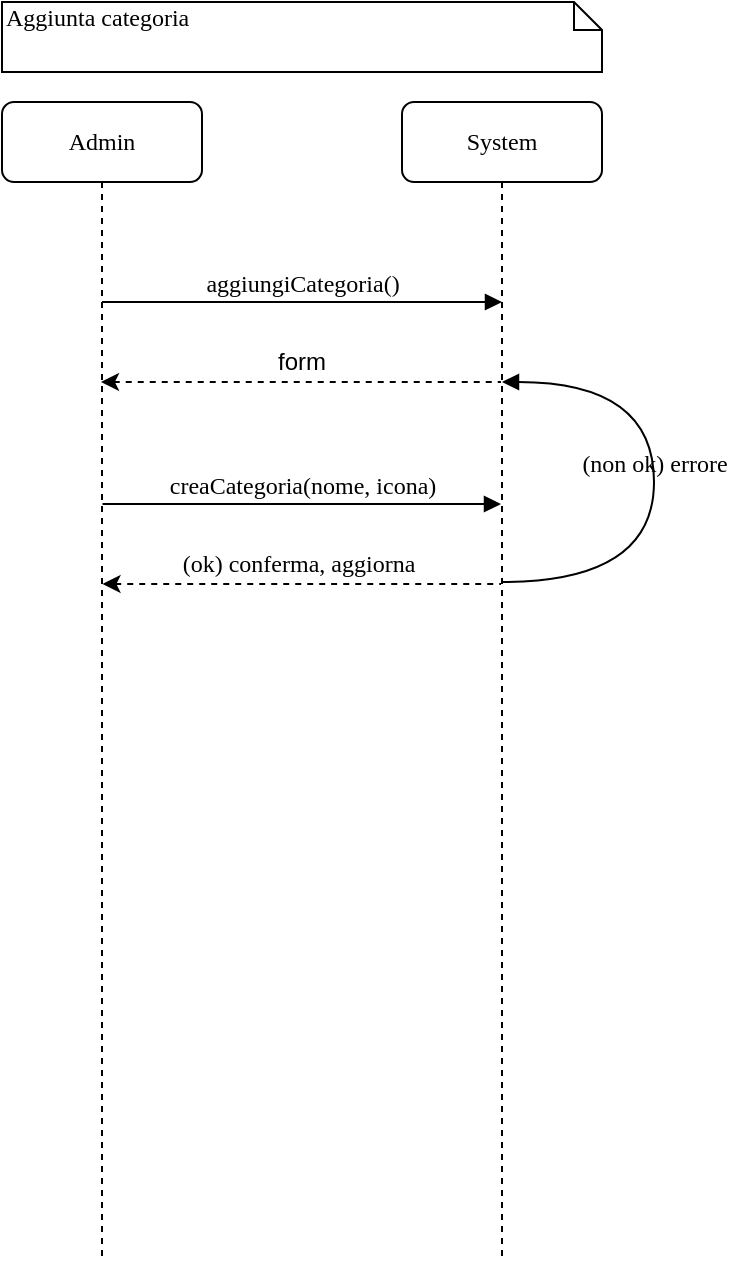 <mxfile version="14.6.13" type="device"><diagram name="Page-1" id="13e1069c-82ec-6db2-03f1-153e76fe0fe0"><mxGraphModel dx="1422" dy="822" grid="1" gridSize="10" guides="1" tooltips="1" connect="1" arrows="1" fold="1" page="1" pageScale="1" pageWidth="1100" pageHeight="850" background="#ffffff" math="0" shadow="0"><root><mxCell id="0"/><mxCell id="1" parent="0"/><mxCell id="AfuzP4zfiWRZd6CFFCt3-1" value="System" style="shape=umlLifeline;perimeter=lifelinePerimeter;whiteSpace=wrap;html=1;container=1;collapsible=0;recursiveResize=0;outlineConnect=0;rounded=1;shadow=0;comic=0;labelBackgroundColor=none;strokeWidth=1;fontFamily=Verdana;fontSize=12;align=center;" vertex="1" parent="1"><mxGeometry x="600" y="90" width="100" height="580" as="geometry"/></mxCell><mxCell id="AfuzP4zfiWRZd6CFFCt3-2" value="Admin" style="shape=umlLifeline;perimeter=lifelinePerimeter;whiteSpace=wrap;html=1;container=1;collapsible=0;recursiveResize=0;outlineConnect=0;rounded=1;shadow=0;comic=0;labelBackgroundColor=none;strokeWidth=1;fontFamily=Verdana;fontSize=12;align=center;" vertex="1" parent="1"><mxGeometry x="400" y="90" width="100" height="580" as="geometry"/></mxCell><mxCell id="AfuzP4zfiWRZd6CFFCt3-3" value="aggiungiCategoria()" style="html=1;verticalAlign=bottom;endArrow=block;entryX=0.5;entryY=0.172;labelBackgroundColor=none;fontFamily=Verdana;fontSize=12;edgeStyle=elbowEdgeStyle;elbow=vertical;entryDx=0;entryDy=0;entryPerimeter=0;" edge="1" parent="1" source="AfuzP4zfiWRZd6CFFCt3-2" target="AfuzP4zfiWRZd6CFFCt3-1"><mxGeometry relative="1" as="geometry"><mxPoint x="455" y="190" as="sourcePoint"/><mxPoint x="585" y="190" as="targetPoint"/></mxGeometry></mxCell><mxCell id="AfuzP4zfiWRZd6CFFCt3-4" value="Aggiunta categoria" style="shape=note;whiteSpace=wrap;html=1;size=14;verticalAlign=top;align=left;spacingTop=-6;rounded=0;shadow=0;comic=0;labelBackgroundColor=none;strokeWidth=1;fontFamily=Verdana;fontSize=12" vertex="1" parent="1"><mxGeometry x="400" y="40" width="300" height="35" as="geometry"/></mxCell><mxCell id="AfuzP4zfiWRZd6CFFCt3-5" value="" style="endArrow=none;dashed=1;html=1;startArrow=classic;startFill=1;" edge="1" parent="1" target="AfuzP4zfiWRZd6CFFCt3-1"><mxGeometry width="50" height="50" relative="1" as="geometry"><mxPoint x="449.5" y="230" as="sourcePoint"/><mxPoint x="609.5" y="230" as="targetPoint"/><Array as="points"><mxPoint x="560" y="230"/></Array></mxGeometry></mxCell><mxCell id="AfuzP4zfiWRZd6CFFCt3-6" value="" style="endArrow=none;dashed=1;html=1;startArrow=classic;startFill=1;" edge="1" parent="1"><mxGeometry width="50" height="50" relative="1" as="geometry"><mxPoint x="450.25" y="331" as="sourcePoint"/><mxPoint x="649.5" y="331" as="targetPoint"/><Array as="points"><mxPoint x="540.25" y="331"/><mxPoint x="560.75" y="331"/></Array></mxGeometry></mxCell><mxCell id="AfuzP4zfiWRZd6CFFCt3-7" value="(ok) conferma, aggiorna" style="edgeLabel;html=1;align=center;verticalAlign=middle;resizable=0;points=[];fontSize=12;fontFamily=Verdana;" vertex="1" connectable="0" parent="AfuzP4zfiWRZd6CFFCt3-6"><mxGeometry x="-0.1" y="3" relative="1" as="geometry"><mxPoint x="7.75" y="-7" as="offset"/></mxGeometry></mxCell><mxCell id="AfuzP4zfiWRZd6CFFCt3-8" value="form" style="text;html=1;strokeColor=none;fillColor=none;align=center;verticalAlign=middle;whiteSpace=wrap;rounded=0;" vertex="1" parent="1"><mxGeometry x="530" y="210" width="40" height="20" as="geometry"/></mxCell><mxCell id="AfuzP4zfiWRZd6CFFCt3-9" value="creaCategoria(nome, icona)" style="html=1;verticalAlign=bottom;endArrow=block;labelBackgroundColor=none;fontFamily=Verdana;fontSize=12;edgeStyle=elbowEdgeStyle;elbow=vertical;" edge="1" parent="1"><mxGeometry x="0.001" relative="1" as="geometry"><mxPoint x="450.25" y="291" as="sourcePoint"/><mxPoint x="649.5" y="291" as="targetPoint"/><Array as="points"><mxPoint x="520" y="291"/><mxPoint x="580.25" y="291"/><mxPoint x="580.25" y="281"/><mxPoint x="580.25" y="271"/></Array><mxPoint as="offset"/></mxGeometry></mxCell><mxCell id="AfuzP4zfiWRZd6CFFCt3-10" value="(non ok) errore" style="html=1;verticalAlign=bottom;endArrow=block;labelBackgroundColor=none;fontFamily=Verdana;fontSize=12;elbow=vertical;edgeStyle=orthogonalEdgeStyle;curved=1;" edge="1" parent="1"><mxGeometry relative="1" as="geometry"><mxPoint x="650" y="330" as="sourcePoint"/><mxPoint x="650" y="230" as="targetPoint"/><Array as="points"><mxPoint x="726" y="330"/><mxPoint x="726" y="230"/></Array></mxGeometry></mxCell></root></mxGraphModel></diagram></mxfile>